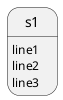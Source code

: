 {
  "sha1": "a3fqmcg2uy0qspn7orudxncxwup1t43",
  "insertion": {
    "when": "2024-05-30T20:48:21.814Z",
    "url": "https://forum.plantuml.net/13071/newline-in-state-diagrams-is-inconsistent?show=13073#c13073",
    "user": "plantuml@gmail.com"
  }
}
@startuml
state s1 {

s1 : line1
s1 :   line2
s1 :     line3
@enduml

